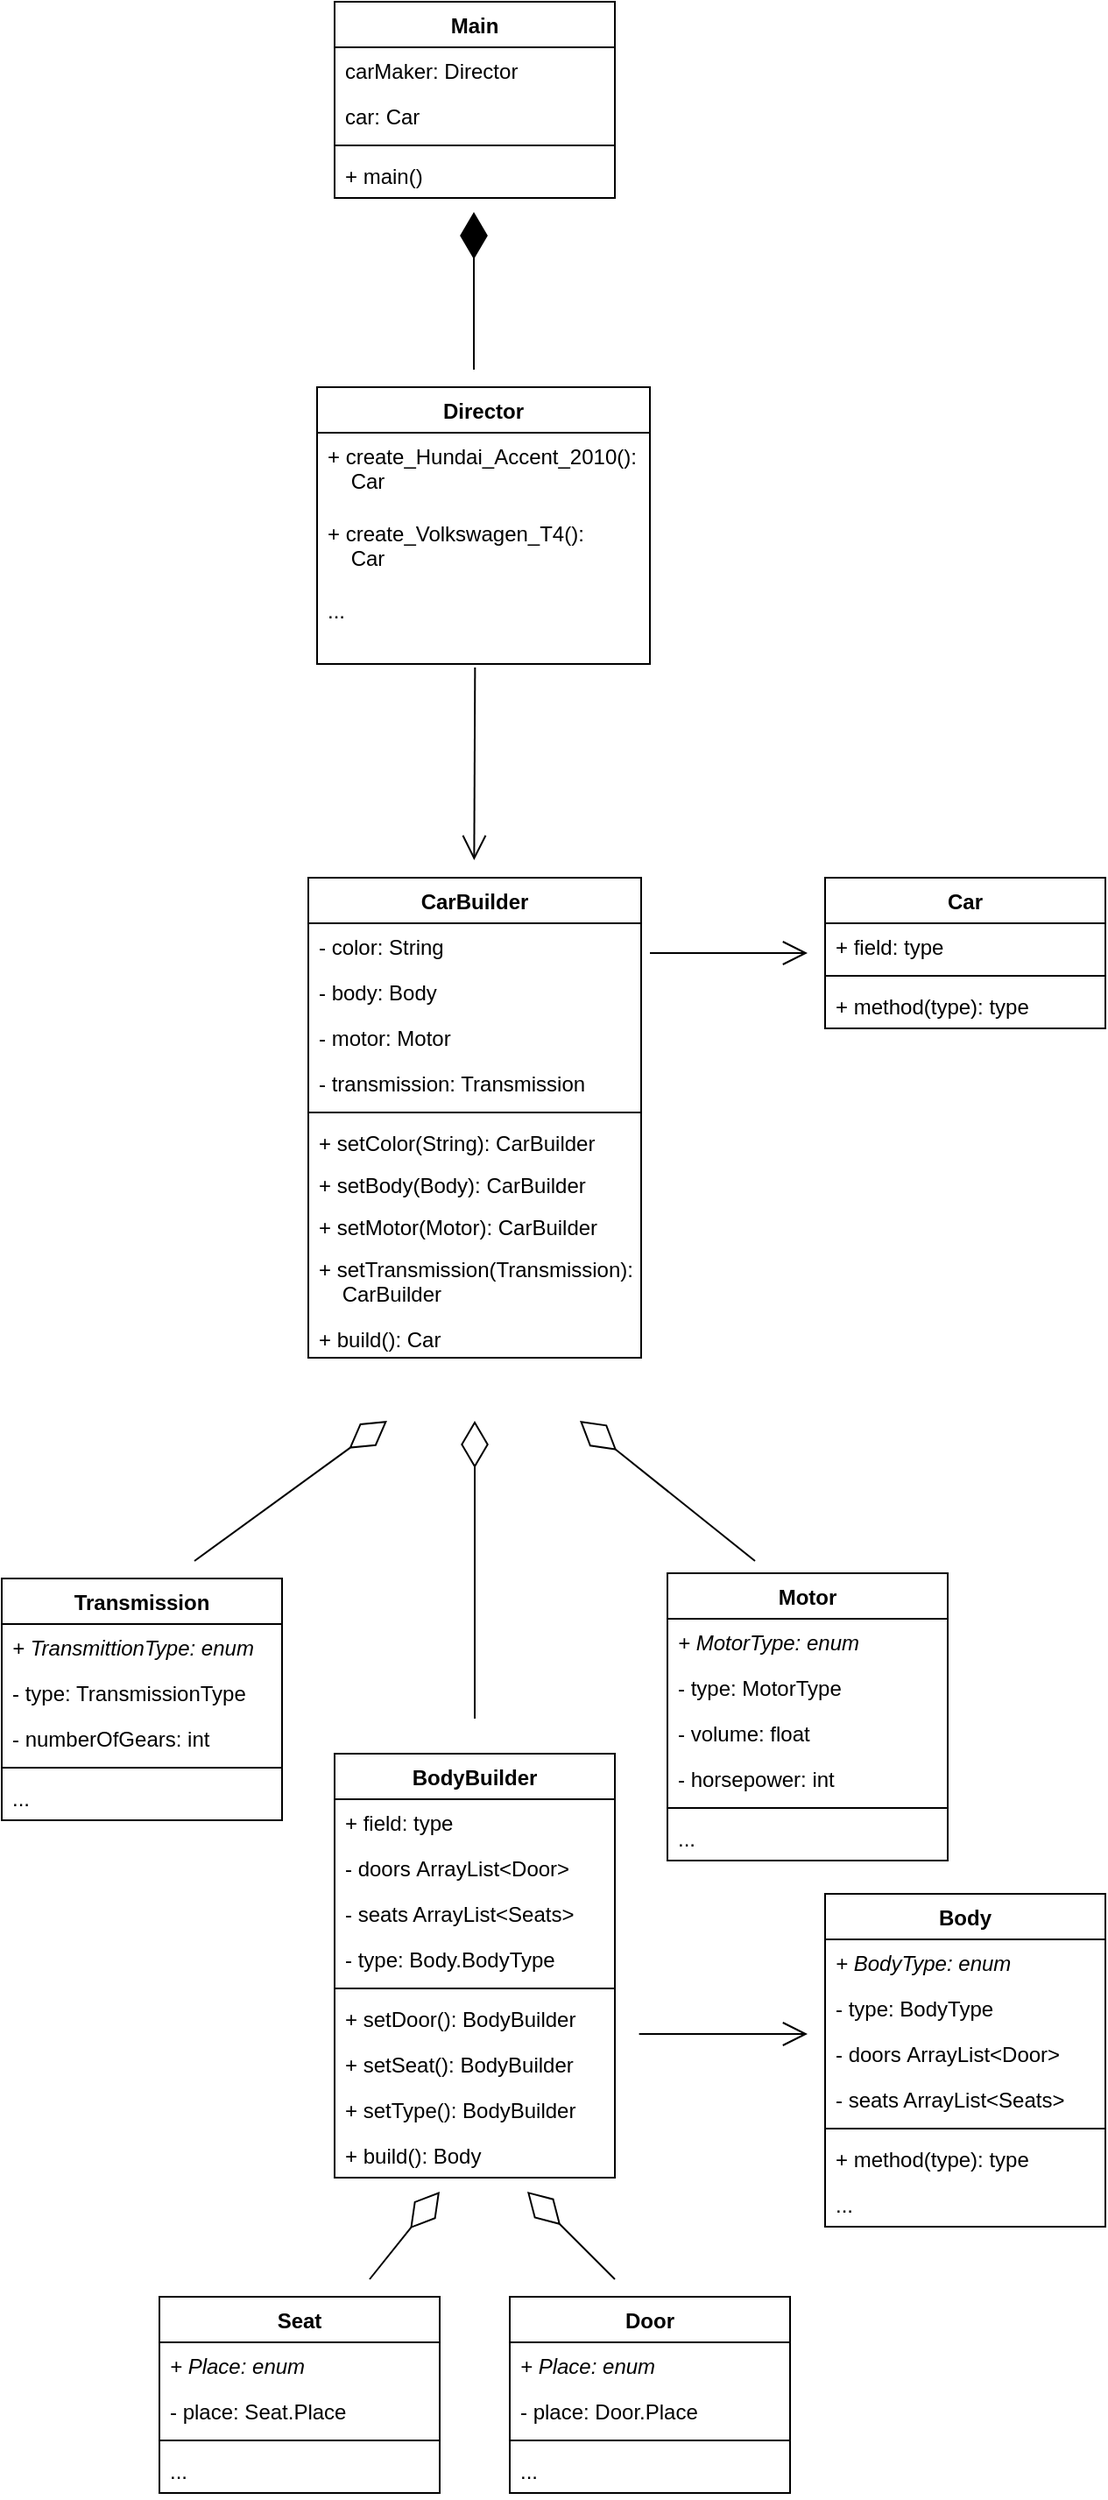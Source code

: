 <mxfile version="20.8.16" type="device"><diagram name="Сторінка-1" id="SHYuYKyLFLqbFbDcAj4R"><mxGraphModel dx="5267" dy="2942" grid="1" gridSize="10" guides="1" tooltips="1" connect="1" arrows="1" fold="1" page="1" pageScale="1" pageWidth="827" pageHeight="1169" math="0" shadow="0"><root><mxCell id="0"/><mxCell id="1" parent="0"/><mxCell id="UeWHhD4rsmKmG8diZlfo-1" value="Body" style="swimlane;fontStyle=1;align=center;verticalAlign=top;childLayout=stackLayout;horizontal=1;startSize=26;horizontalStack=0;resizeParent=1;resizeParentMax=0;resizeLast=0;collapsible=1;marginBottom=0;" vertex="1" parent="1"><mxGeometry x="80" y="820" width="160" height="190" as="geometry"/></mxCell><mxCell id="UeWHhD4rsmKmG8diZlfo-2" value="+ BodyType: enum" style="text;strokeColor=none;fillColor=none;align=left;verticalAlign=top;spacingLeft=4;spacingRight=4;overflow=hidden;rotatable=0;points=[[0,0.5],[1,0.5]];portConstraint=eastwest;fontStyle=2" vertex="1" parent="UeWHhD4rsmKmG8diZlfo-1"><mxGeometry y="26" width="160" height="26" as="geometry"/></mxCell><mxCell id="UeWHhD4rsmKmG8diZlfo-62" value="- type: BodyType" style="text;strokeColor=none;fillColor=none;align=left;verticalAlign=top;spacingLeft=4;spacingRight=4;overflow=hidden;rotatable=0;points=[[0,0.5],[1,0.5]];portConstraint=eastwest;fontStyle=0" vertex="1" parent="UeWHhD4rsmKmG8diZlfo-1"><mxGeometry y="52" width="160" height="26" as="geometry"/></mxCell><mxCell id="UeWHhD4rsmKmG8diZlfo-63" value="- doors ArrayList&lt;Door&gt; " style="text;strokeColor=none;fillColor=none;align=left;verticalAlign=top;spacingLeft=4;spacingRight=4;overflow=hidden;rotatable=0;points=[[0,0.5],[1,0.5]];portConstraint=eastwest;fontStyle=0" vertex="1" parent="UeWHhD4rsmKmG8diZlfo-1"><mxGeometry y="78" width="160" height="26" as="geometry"/></mxCell><mxCell id="UeWHhD4rsmKmG8diZlfo-64" value="- seats ArrayList&lt;Seats&gt; " style="text;strokeColor=none;fillColor=none;align=left;verticalAlign=top;spacingLeft=4;spacingRight=4;overflow=hidden;rotatable=0;points=[[0,0.5],[1,0.5]];portConstraint=eastwest;fontStyle=0" vertex="1" parent="UeWHhD4rsmKmG8diZlfo-1"><mxGeometry y="104" width="160" height="26" as="geometry"/></mxCell><mxCell id="UeWHhD4rsmKmG8diZlfo-3" value="" style="line;strokeWidth=1;fillColor=none;align=left;verticalAlign=middle;spacingTop=-1;spacingLeft=3;spacingRight=3;rotatable=0;labelPosition=right;points=[];portConstraint=eastwest;strokeColor=inherit;" vertex="1" parent="UeWHhD4rsmKmG8diZlfo-1"><mxGeometry y="130" width="160" height="8" as="geometry"/></mxCell><mxCell id="UeWHhD4rsmKmG8diZlfo-4" value="+ method(type): type" style="text;strokeColor=none;fillColor=none;align=left;verticalAlign=top;spacingLeft=4;spacingRight=4;overflow=hidden;rotatable=0;points=[[0,0.5],[1,0.5]];portConstraint=eastwest;" vertex="1" parent="UeWHhD4rsmKmG8diZlfo-1"><mxGeometry y="138" width="160" height="26" as="geometry"/></mxCell><mxCell id="UeWHhD4rsmKmG8diZlfo-65" value="..." style="text;strokeColor=none;fillColor=none;align=left;verticalAlign=top;spacingLeft=4;spacingRight=4;overflow=hidden;rotatable=0;points=[[0,0.5],[1,0.5]];portConstraint=eastwest;" vertex="1" parent="UeWHhD4rsmKmG8diZlfo-1"><mxGeometry y="164" width="160" height="26" as="geometry"/></mxCell><mxCell id="UeWHhD4rsmKmG8diZlfo-5" value="BodyBuilder" style="swimlane;fontStyle=1;align=center;verticalAlign=top;childLayout=stackLayout;horizontal=1;startSize=26;horizontalStack=0;resizeParent=1;resizeParentMax=0;resizeLast=0;collapsible=1;marginBottom=0;" vertex="1" parent="1"><mxGeometry x="-200" y="740" width="160" height="242" as="geometry"/></mxCell><mxCell id="UeWHhD4rsmKmG8diZlfo-6" value="+ field: type" style="text;strokeColor=none;fillColor=none;align=left;verticalAlign=top;spacingLeft=4;spacingRight=4;overflow=hidden;rotatable=0;points=[[0,0.5],[1,0.5]];portConstraint=eastwest;" vertex="1" parent="UeWHhD4rsmKmG8diZlfo-5"><mxGeometry y="26" width="160" height="26" as="geometry"/></mxCell><mxCell id="UeWHhD4rsmKmG8diZlfo-66" value="- doors ArrayList&lt;Door&gt; " style="text;strokeColor=none;fillColor=none;align=left;verticalAlign=top;spacingLeft=4;spacingRight=4;overflow=hidden;rotatable=0;points=[[0,0.5],[1,0.5]];portConstraint=eastwest;fontStyle=0" vertex="1" parent="UeWHhD4rsmKmG8diZlfo-5"><mxGeometry y="52" width="160" height="26" as="geometry"/></mxCell><mxCell id="UeWHhD4rsmKmG8diZlfo-67" value="- seats ArrayList&lt;Seats&gt; " style="text;strokeColor=none;fillColor=none;align=left;verticalAlign=top;spacingLeft=4;spacingRight=4;overflow=hidden;rotatable=0;points=[[0,0.5],[1,0.5]];portConstraint=eastwest;fontStyle=0" vertex="1" parent="UeWHhD4rsmKmG8diZlfo-5"><mxGeometry y="78" width="160" height="26" as="geometry"/></mxCell><mxCell id="UeWHhD4rsmKmG8diZlfo-68" value="- type: Body.BodyType" style="text;strokeColor=none;fillColor=none;align=left;verticalAlign=top;spacingLeft=4;spacingRight=4;overflow=hidden;rotatable=0;points=[[0,0.5],[1,0.5]];portConstraint=eastwest;fontStyle=0" vertex="1" parent="UeWHhD4rsmKmG8diZlfo-5"><mxGeometry y="104" width="160" height="26" as="geometry"/></mxCell><mxCell id="UeWHhD4rsmKmG8diZlfo-7" value="" style="line;strokeWidth=1;fillColor=none;align=left;verticalAlign=middle;spacingTop=-1;spacingLeft=3;spacingRight=3;rotatable=0;labelPosition=right;points=[];portConstraint=eastwest;strokeColor=inherit;" vertex="1" parent="UeWHhD4rsmKmG8diZlfo-5"><mxGeometry y="130" width="160" height="8" as="geometry"/></mxCell><mxCell id="UeWHhD4rsmKmG8diZlfo-8" value="+ setDoor(): BodyBuilder" style="text;strokeColor=none;fillColor=none;align=left;verticalAlign=top;spacingLeft=4;spacingRight=4;overflow=hidden;rotatable=0;points=[[0,0.5],[1,0.5]];portConstraint=eastwest;" vertex="1" parent="UeWHhD4rsmKmG8diZlfo-5"><mxGeometry y="138" width="160" height="26" as="geometry"/></mxCell><mxCell id="UeWHhD4rsmKmG8diZlfo-69" value="+ setSeat(): BodyBuilder" style="text;strokeColor=none;fillColor=none;align=left;verticalAlign=top;spacingLeft=4;spacingRight=4;overflow=hidden;rotatable=0;points=[[0,0.5],[1,0.5]];portConstraint=eastwest;" vertex="1" parent="UeWHhD4rsmKmG8diZlfo-5"><mxGeometry y="164" width="160" height="26" as="geometry"/></mxCell><mxCell id="UeWHhD4rsmKmG8diZlfo-70" value="+ setType(): BodyBuilder" style="text;strokeColor=none;fillColor=none;align=left;verticalAlign=top;spacingLeft=4;spacingRight=4;overflow=hidden;rotatable=0;points=[[0,0.5],[1,0.5]];portConstraint=eastwest;" vertex="1" parent="UeWHhD4rsmKmG8diZlfo-5"><mxGeometry y="190" width="160" height="26" as="geometry"/></mxCell><mxCell id="UeWHhD4rsmKmG8diZlfo-71" value="+ build(): Body" style="text;strokeColor=none;fillColor=none;align=left;verticalAlign=top;spacingLeft=4;spacingRight=4;overflow=hidden;rotatable=0;points=[[0,0.5],[1,0.5]];portConstraint=eastwest;" vertex="1" parent="UeWHhD4rsmKmG8diZlfo-5"><mxGeometry y="216" width="160" height="26" as="geometry"/></mxCell><mxCell id="UeWHhD4rsmKmG8diZlfo-9" value="Car" style="swimlane;fontStyle=1;align=center;verticalAlign=top;childLayout=stackLayout;horizontal=1;startSize=26;horizontalStack=0;resizeParent=1;resizeParentMax=0;resizeLast=0;collapsible=1;marginBottom=0;" vertex="1" parent="1"><mxGeometry x="80" y="240" width="160" height="86" as="geometry"/></mxCell><mxCell id="UeWHhD4rsmKmG8diZlfo-10" value="+ field: type" style="text;strokeColor=none;fillColor=none;align=left;verticalAlign=top;spacingLeft=4;spacingRight=4;overflow=hidden;rotatable=0;points=[[0,0.5],[1,0.5]];portConstraint=eastwest;" vertex="1" parent="UeWHhD4rsmKmG8diZlfo-9"><mxGeometry y="26" width="160" height="26" as="geometry"/></mxCell><mxCell id="UeWHhD4rsmKmG8diZlfo-11" value="" style="line;strokeWidth=1;fillColor=none;align=left;verticalAlign=middle;spacingTop=-1;spacingLeft=3;spacingRight=3;rotatable=0;labelPosition=right;points=[];portConstraint=eastwest;strokeColor=inherit;" vertex="1" parent="UeWHhD4rsmKmG8diZlfo-9"><mxGeometry y="52" width="160" height="8" as="geometry"/></mxCell><mxCell id="UeWHhD4rsmKmG8diZlfo-12" value="+ method(type): type" style="text;strokeColor=none;fillColor=none;align=left;verticalAlign=top;spacingLeft=4;spacingRight=4;overflow=hidden;rotatable=0;points=[[0,0.5],[1,0.5]];portConstraint=eastwest;" vertex="1" parent="UeWHhD4rsmKmG8diZlfo-9"><mxGeometry y="60" width="160" height="26" as="geometry"/></mxCell><mxCell id="UeWHhD4rsmKmG8diZlfo-13" value="CarBuilder" style="swimlane;fontStyle=1;align=center;verticalAlign=top;childLayout=stackLayout;horizontal=1;startSize=26;horizontalStack=0;resizeParent=1;resizeParentMax=0;resizeLast=0;collapsible=1;marginBottom=0;" vertex="1" parent="1"><mxGeometry x="-215" y="240" width="190" height="274" as="geometry"/></mxCell><mxCell id="UeWHhD4rsmKmG8diZlfo-14" value="- color: String" style="text;strokeColor=none;fillColor=none;align=left;verticalAlign=top;spacingLeft=4;spacingRight=4;overflow=hidden;rotatable=0;points=[[0,0.5],[1,0.5]];portConstraint=eastwest;" vertex="1" parent="UeWHhD4rsmKmG8diZlfo-13"><mxGeometry y="26" width="190" height="26" as="geometry"/></mxCell><mxCell id="UeWHhD4rsmKmG8diZlfo-54" value="- body: Body" style="text;strokeColor=none;fillColor=none;align=left;verticalAlign=top;spacingLeft=4;spacingRight=4;overflow=hidden;rotatable=0;points=[[0,0.5],[1,0.5]];portConstraint=eastwest;" vertex="1" parent="UeWHhD4rsmKmG8diZlfo-13"><mxGeometry y="52" width="190" height="26" as="geometry"/></mxCell><mxCell id="UeWHhD4rsmKmG8diZlfo-55" value="- motor: Motor" style="text;strokeColor=none;fillColor=none;align=left;verticalAlign=top;spacingLeft=4;spacingRight=4;overflow=hidden;rotatable=0;points=[[0,0.5],[1,0.5]];portConstraint=eastwest;" vertex="1" parent="UeWHhD4rsmKmG8diZlfo-13"><mxGeometry y="78" width="190" height="26" as="geometry"/></mxCell><mxCell id="UeWHhD4rsmKmG8diZlfo-56" value="- transmission: Transmission" style="text;strokeColor=none;fillColor=none;align=left;verticalAlign=top;spacingLeft=4;spacingRight=4;overflow=hidden;rotatable=0;points=[[0,0.5],[1,0.5]];portConstraint=eastwest;" vertex="1" parent="UeWHhD4rsmKmG8diZlfo-13"><mxGeometry y="104" width="190" height="26" as="geometry"/></mxCell><mxCell id="UeWHhD4rsmKmG8diZlfo-15" value="" style="line;strokeWidth=1;fillColor=none;align=left;verticalAlign=middle;spacingTop=-1;spacingLeft=3;spacingRight=3;rotatable=0;labelPosition=right;points=[];portConstraint=eastwest;strokeColor=inherit;" vertex="1" parent="UeWHhD4rsmKmG8diZlfo-13"><mxGeometry y="130" width="190" height="8" as="geometry"/></mxCell><mxCell id="UeWHhD4rsmKmG8diZlfo-16" value="+ setColor(String): CarBuilder" style="text;strokeColor=none;fillColor=none;align=left;verticalAlign=top;spacingLeft=4;spacingRight=4;overflow=hidden;rotatable=0;points=[[0,0.5],[1,0.5]];portConstraint=eastwest;" vertex="1" parent="UeWHhD4rsmKmG8diZlfo-13"><mxGeometry y="138" width="190" height="24" as="geometry"/></mxCell><mxCell id="UeWHhD4rsmKmG8diZlfo-57" value="+ setBody(Body): CarBuilder" style="text;strokeColor=none;fillColor=none;align=left;verticalAlign=top;spacingLeft=4;spacingRight=4;overflow=hidden;rotatable=0;points=[[0,0.5],[1,0.5]];portConstraint=eastwest;" vertex="1" parent="UeWHhD4rsmKmG8diZlfo-13"><mxGeometry y="162" width="190" height="24" as="geometry"/></mxCell><mxCell id="UeWHhD4rsmKmG8diZlfo-58" value="+ setMotor(Motor): CarBuilder" style="text;strokeColor=none;fillColor=none;align=left;verticalAlign=top;spacingLeft=4;spacingRight=4;overflow=hidden;rotatable=0;points=[[0,0.5],[1,0.5]];portConstraint=eastwest;" vertex="1" parent="UeWHhD4rsmKmG8diZlfo-13"><mxGeometry y="186" width="190" height="24" as="geometry"/></mxCell><mxCell id="UeWHhD4rsmKmG8diZlfo-60" value="+ setTransmission(Transmission): &#10;    CarBuilder" style="text;strokeColor=none;fillColor=none;align=left;verticalAlign=top;spacingLeft=4;spacingRight=4;overflow=hidden;rotatable=0;points=[[0,0.5],[1,0.5]];portConstraint=eastwest;" vertex="1" parent="UeWHhD4rsmKmG8diZlfo-13"><mxGeometry y="210" width="190" height="40" as="geometry"/></mxCell><mxCell id="UeWHhD4rsmKmG8diZlfo-61" value="+ build(): Car" style="text;strokeColor=none;fillColor=none;align=left;verticalAlign=top;spacingLeft=4;spacingRight=4;overflow=hidden;rotatable=0;points=[[0,0.5],[1,0.5]];portConstraint=eastwest;" vertex="1" parent="UeWHhD4rsmKmG8diZlfo-13"><mxGeometry y="250" width="190" height="24" as="geometry"/></mxCell><mxCell id="UeWHhD4rsmKmG8diZlfo-17" value="Director" style="swimlane;fontStyle=1;align=center;verticalAlign=top;childLayout=stackLayout;horizontal=1;startSize=26;horizontalStack=0;resizeParent=1;resizeParentMax=0;resizeLast=0;collapsible=1;marginBottom=0;" vertex="1" parent="1"><mxGeometry x="-210" y="-40" width="190" height="158" as="geometry"/></mxCell><mxCell id="UeWHhD4rsmKmG8diZlfo-20" value="+ create_Hundai_Accent_2010():&#10;    Car" style="text;strokeColor=none;fillColor=none;align=left;verticalAlign=top;spacingLeft=4;spacingRight=4;overflow=hidden;rotatable=0;points=[[0,0.5],[1,0.5]];portConstraint=eastwest;" vertex="1" parent="UeWHhD4rsmKmG8diZlfo-17"><mxGeometry y="26" width="190" height="44" as="geometry"/></mxCell><mxCell id="UeWHhD4rsmKmG8diZlfo-52" value="+ create_Volkswagen_T4():&#10;    Car" style="text;strokeColor=none;fillColor=none;align=left;verticalAlign=top;spacingLeft=4;spacingRight=4;overflow=hidden;rotatable=0;points=[[0,0.5],[1,0.5]];portConstraint=eastwest;" vertex="1" parent="UeWHhD4rsmKmG8diZlfo-17"><mxGeometry y="70" width="190" height="44" as="geometry"/></mxCell><mxCell id="UeWHhD4rsmKmG8diZlfo-53" value="..." style="text;strokeColor=none;fillColor=none;align=left;verticalAlign=top;spacingLeft=4;spacingRight=4;overflow=hidden;rotatable=0;points=[[0,0.5],[1,0.5]];portConstraint=eastwest;" vertex="1" parent="UeWHhD4rsmKmG8diZlfo-17"><mxGeometry y="114" width="190" height="44" as="geometry"/></mxCell><mxCell id="UeWHhD4rsmKmG8diZlfo-21" value="Door" style="swimlane;fontStyle=1;align=center;verticalAlign=top;childLayout=stackLayout;horizontal=1;startSize=26;horizontalStack=0;resizeParent=1;resizeParentMax=0;resizeLast=0;collapsible=1;marginBottom=0;" vertex="1" parent="1"><mxGeometry x="-100" y="1050" width="160" height="112" as="geometry"/></mxCell><mxCell id="UeWHhD4rsmKmG8diZlfo-73" value="+ Place: enum" style="text;strokeColor=none;fillColor=none;align=left;verticalAlign=top;spacingLeft=4;spacingRight=4;overflow=hidden;rotatable=0;points=[[0,0.5],[1,0.5]];portConstraint=eastwest;fontStyle=2" vertex="1" parent="UeWHhD4rsmKmG8diZlfo-21"><mxGeometry y="26" width="160" height="26" as="geometry"/></mxCell><mxCell id="UeWHhD4rsmKmG8diZlfo-75" value="- place: Door.Place" style="text;strokeColor=none;fillColor=none;align=left;verticalAlign=top;spacingLeft=4;spacingRight=4;overflow=hidden;rotatable=0;points=[[0,0.5],[1,0.5]];portConstraint=eastwest;fontStyle=0" vertex="1" parent="UeWHhD4rsmKmG8diZlfo-21"><mxGeometry y="52" width="160" height="26" as="geometry"/></mxCell><mxCell id="UeWHhD4rsmKmG8diZlfo-23" value="" style="line;strokeWidth=1;fillColor=none;align=left;verticalAlign=middle;spacingTop=-1;spacingLeft=3;spacingRight=3;rotatable=0;labelPosition=right;points=[];portConstraint=eastwest;strokeColor=inherit;" vertex="1" parent="UeWHhD4rsmKmG8diZlfo-21"><mxGeometry y="78" width="160" height="8" as="geometry"/></mxCell><mxCell id="UeWHhD4rsmKmG8diZlfo-24" value="..." style="text;strokeColor=none;fillColor=none;align=left;verticalAlign=top;spacingLeft=4;spacingRight=4;overflow=hidden;rotatable=0;points=[[0,0.5],[1,0.5]];portConstraint=eastwest;" vertex="1" parent="UeWHhD4rsmKmG8diZlfo-21"><mxGeometry y="86" width="160" height="26" as="geometry"/></mxCell><mxCell id="UeWHhD4rsmKmG8diZlfo-25" value="Seat" style="swimlane;fontStyle=1;align=center;verticalAlign=top;childLayout=stackLayout;horizontal=1;startSize=26;horizontalStack=0;resizeParent=1;resizeParentMax=0;resizeLast=0;collapsible=1;marginBottom=0;" vertex="1" parent="1"><mxGeometry x="-300" y="1050" width="160" height="112" as="geometry"/></mxCell><mxCell id="UeWHhD4rsmKmG8diZlfo-72" value="+ Place: enum" style="text;strokeColor=none;fillColor=none;align=left;verticalAlign=top;spacingLeft=4;spacingRight=4;overflow=hidden;rotatable=0;points=[[0,0.5],[1,0.5]];portConstraint=eastwest;fontStyle=2" vertex="1" parent="UeWHhD4rsmKmG8diZlfo-25"><mxGeometry y="26" width="160" height="26" as="geometry"/></mxCell><mxCell id="UeWHhD4rsmKmG8diZlfo-95" value="" style="endArrow=diamondThin;endFill=0;endSize=24;html=1;rounded=0;" edge="1" parent="UeWHhD4rsmKmG8diZlfo-25"><mxGeometry width="160" relative="1" as="geometry"><mxPoint x="120" y="-10" as="sourcePoint"/><mxPoint x="160" y="-60" as="targetPoint"/></mxGeometry></mxCell><mxCell id="UeWHhD4rsmKmG8diZlfo-74" value="- place: Seat.Place" style="text;strokeColor=none;fillColor=none;align=left;verticalAlign=top;spacingLeft=4;spacingRight=4;overflow=hidden;rotatable=0;points=[[0,0.5],[1,0.5]];portConstraint=eastwest;fontStyle=0" vertex="1" parent="UeWHhD4rsmKmG8diZlfo-25"><mxGeometry y="52" width="160" height="26" as="geometry"/></mxCell><mxCell id="UeWHhD4rsmKmG8diZlfo-27" value="" style="line;strokeWidth=1;fillColor=none;align=left;verticalAlign=middle;spacingTop=-1;spacingLeft=3;spacingRight=3;rotatable=0;labelPosition=right;points=[];portConstraint=eastwest;strokeColor=inherit;" vertex="1" parent="UeWHhD4rsmKmG8diZlfo-25"><mxGeometry y="78" width="160" height="8" as="geometry"/></mxCell><mxCell id="UeWHhD4rsmKmG8diZlfo-28" value="..." style="text;strokeColor=none;fillColor=none;align=left;verticalAlign=top;spacingLeft=4;spacingRight=4;overflow=hidden;rotatable=0;points=[[0,0.5],[1,0.5]];portConstraint=eastwest;" vertex="1" parent="UeWHhD4rsmKmG8diZlfo-25"><mxGeometry y="86" width="160" height="26" as="geometry"/></mxCell><mxCell id="UeWHhD4rsmKmG8diZlfo-33" value="Transmission" style="swimlane;fontStyle=1;align=center;verticalAlign=top;childLayout=stackLayout;horizontal=1;startSize=26;horizontalStack=0;resizeParent=1;resizeParentMax=0;resizeLast=0;collapsible=1;marginBottom=0;" vertex="1" parent="1"><mxGeometry x="-390" y="640" width="160" height="138" as="geometry"/></mxCell><mxCell id="UeWHhD4rsmKmG8diZlfo-76" value="+ TransmittionType: enum" style="text;strokeColor=none;fillColor=none;align=left;verticalAlign=top;spacingLeft=4;spacingRight=4;overflow=hidden;rotatable=0;points=[[0,0.5],[1,0.5]];portConstraint=eastwest;fontStyle=2" vertex="1" parent="UeWHhD4rsmKmG8diZlfo-33"><mxGeometry y="26" width="160" height="26" as="geometry"/></mxCell><mxCell id="UeWHhD4rsmKmG8diZlfo-77" value="- type: TransmissionType" style="text;strokeColor=none;fillColor=none;align=left;verticalAlign=top;spacingLeft=4;spacingRight=4;overflow=hidden;rotatable=0;points=[[0,0.5],[1,0.5]];portConstraint=eastwest;fontStyle=0" vertex="1" parent="UeWHhD4rsmKmG8diZlfo-33"><mxGeometry y="52" width="160" height="26" as="geometry"/></mxCell><mxCell id="UeWHhD4rsmKmG8diZlfo-78" value="- numberOfGears: int" style="text;strokeColor=none;fillColor=none;align=left;verticalAlign=top;spacingLeft=4;spacingRight=4;overflow=hidden;rotatable=0;points=[[0,0.5],[1,0.5]];portConstraint=eastwest;fontStyle=0" vertex="1" parent="UeWHhD4rsmKmG8diZlfo-33"><mxGeometry y="78" width="160" height="26" as="geometry"/></mxCell><mxCell id="UeWHhD4rsmKmG8diZlfo-35" value="" style="line;strokeWidth=1;fillColor=none;align=left;verticalAlign=middle;spacingTop=-1;spacingLeft=3;spacingRight=3;rotatable=0;labelPosition=right;points=[];portConstraint=eastwest;strokeColor=inherit;" vertex="1" parent="UeWHhD4rsmKmG8diZlfo-33"><mxGeometry y="104" width="160" height="8" as="geometry"/></mxCell><mxCell id="UeWHhD4rsmKmG8diZlfo-36" value="..." style="text;strokeColor=none;fillColor=none;align=left;verticalAlign=top;spacingLeft=4;spacingRight=4;overflow=hidden;rotatable=0;points=[[0,0.5],[1,0.5]];portConstraint=eastwest;" vertex="1" parent="UeWHhD4rsmKmG8diZlfo-33"><mxGeometry y="112" width="160" height="26" as="geometry"/></mxCell><mxCell id="UeWHhD4rsmKmG8diZlfo-37" value="Main" style="swimlane;fontStyle=1;align=center;verticalAlign=top;childLayout=stackLayout;horizontal=1;startSize=26;horizontalStack=0;resizeParent=1;resizeParentMax=0;resizeLast=0;collapsible=1;marginBottom=0;" vertex="1" parent="1"><mxGeometry x="-200" y="-260" width="160" height="112" as="geometry"/></mxCell><mxCell id="UeWHhD4rsmKmG8diZlfo-38" value="carMaker: Director" style="text;strokeColor=none;fillColor=none;align=left;verticalAlign=top;spacingLeft=4;spacingRight=4;overflow=hidden;rotatable=0;points=[[0,0.5],[1,0.5]];portConstraint=eastwest;" vertex="1" parent="UeWHhD4rsmKmG8diZlfo-37"><mxGeometry y="26" width="160" height="26" as="geometry"/></mxCell><mxCell id="UeWHhD4rsmKmG8diZlfo-50" value="car: Car" style="text;strokeColor=none;fillColor=none;align=left;verticalAlign=top;spacingLeft=4;spacingRight=4;overflow=hidden;rotatable=0;points=[[0,0.5],[1,0.5]];portConstraint=eastwest;" vertex="1" parent="UeWHhD4rsmKmG8diZlfo-37"><mxGeometry y="52" width="160" height="26" as="geometry"/></mxCell><mxCell id="UeWHhD4rsmKmG8diZlfo-39" value="" style="line;strokeWidth=1;fillColor=none;align=left;verticalAlign=middle;spacingTop=-1;spacingLeft=3;spacingRight=3;rotatable=0;labelPosition=right;points=[];portConstraint=eastwest;strokeColor=inherit;" vertex="1" parent="UeWHhD4rsmKmG8diZlfo-37"><mxGeometry y="78" width="160" height="8" as="geometry"/></mxCell><mxCell id="UeWHhD4rsmKmG8diZlfo-51" value="+ main()" style="text;strokeColor=none;fillColor=none;align=left;verticalAlign=top;spacingLeft=4;spacingRight=4;overflow=hidden;rotatable=0;points=[[0,0.5],[1,0.5]];portConstraint=eastwest;" vertex="1" parent="UeWHhD4rsmKmG8diZlfo-37"><mxGeometry y="86" width="160" height="26" as="geometry"/></mxCell><mxCell id="UeWHhD4rsmKmG8diZlfo-41" value="" style="endArrow=open;endFill=1;endSize=12;html=1;rounded=0;" edge="1" parent="1"><mxGeometry width="160" relative="1" as="geometry"><mxPoint x="-20" y="283" as="sourcePoint"/><mxPoint x="70" y="283" as="targetPoint"/></mxGeometry></mxCell><mxCell id="UeWHhD4rsmKmG8diZlfo-42" value="" style="endArrow=open;endFill=1;endSize=12;html=1;rounded=0;" edge="1" parent="1"><mxGeometry width="160" relative="1" as="geometry"><mxPoint x="-119.83" y="120" as="sourcePoint"/><mxPoint x="-120.33" y="230" as="targetPoint"/></mxGeometry></mxCell><mxCell id="UeWHhD4rsmKmG8diZlfo-43" value="" style="endArrow=diamondThin;endFill=1;endSize=24;html=1;rounded=0;" edge="1" parent="1"><mxGeometry width="160" relative="1" as="geometry"><mxPoint x="-120.5" y="-50" as="sourcePoint"/><mxPoint x="-120.5" y="-140" as="targetPoint"/></mxGeometry></mxCell><mxCell id="UeWHhD4rsmKmG8diZlfo-45" value="" style="endArrow=diamondThin;endFill=0;endSize=24;html=1;rounded=0;" edge="1" parent="1"><mxGeometry width="160" relative="1" as="geometry"><mxPoint x="-280" y="630" as="sourcePoint"/><mxPoint x="-170" y="550" as="targetPoint"/></mxGeometry></mxCell><mxCell id="UeWHhD4rsmKmG8diZlfo-47" value="" style="endArrow=open;endFill=1;endSize=12;html=1;rounded=0;" edge="1" parent="1"><mxGeometry width="160" relative="1" as="geometry"><mxPoint x="-26.18" y="900" as="sourcePoint"/><mxPoint x="70" y="900" as="targetPoint"/></mxGeometry></mxCell><mxCell id="UeWHhD4rsmKmG8diZlfo-48" value="" style="endArrow=diamondThin;endFill=0;endSize=24;html=1;rounded=0;" edge="1" parent="1"><mxGeometry width="160" relative="1" as="geometry"><mxPoint x="40" y="630" as="sourcePoint"/><mxPoint x="-60" y="550" as="targetPoint"/></mxGeometry></mxCell><mxCell id="UeWHhD4rsmKmG8diZlfo-49" value="" style="endArrow=diamondThin;endFill=0;endSize=24;html=1;rounded=0;" edge="1" parent="1"><mxGeometry width="160" relative="1" as="geometry"><mxPoint x="-120" y="720" as="sourcePoint"/><mxPoint x="-120" y="550" as="targetPoint"/></mxGeometry></mxCell><mxCell id="UeWHhD4rsmKmG8diZlfo-87" value="Motor" style="swimlane;fontStyle=1;align=center;verticalAlign=top;childLayout=stackLayout;horizontal=1;startSize=26;horizontalStack=0;resizeParent=1;resizeParentMax=0;resizeLast=0;collapsible=1;marginBottom=0;" vertex="1" parent="1"><mxGeometry x="-10" y="637" width="160" height="164" as="geometry"/></mxCell><mxCell id="UeWHhD4rsmKmG8diZlfo-88" value="+ MotorType: enum" style="text;strokeColor=none;fillColor=none;align=left;verticalAlign=top;spacingLeft=4;spacingRight=4;overflow=hidden;rotatable=0;points=[[0,0.5],[1,0.5]];portConstraint=eastwest;fontStyle=2" vertex="1" parent="UeWHhD4rsmKmG8diZlfo-87"><mxGeometry y="26" width="160" height="26" as="geometry"/></mxCell><mxCell id="UeWHhD4rsmKmG8diZlfo-89" value="- type: MotorType" style="text;strokeColor=none;fillColor=none;align=left;verticalAlign=top;spacingLeft=4;spacingRight=4;overflow=hidden;rotatable=0;points=[[0,0.5],[1,0.5]];portConstraint=eastwest;fontStyle=0" vertex="1" parent="UeWHhD4rsmKmG8diZlfo-87"><mxGeometry y="52" width="160" height="26" as="geometry"/></mxCell><mxCell id="UeWHhD4rsmKmG8diZlfo-90" value="- volume: float" style="text;strokeColor=none;fillColor=none;align=left;verticalAlign=top;spacingLeft=4;spacingRight=4;overflow=hidden;rotatable=0;points=[[0,0.5],[1,0.5]];portConstraint=eastwest;fontStyle=0" vertex="1" parent="UeWHhD4rsmKmG8diZlfo-87"><mxGeometry y="78" width="160" height="26" as="geometry"/></mxCell><mxCell id="UeWHhD4rsmKmG8diZlfo-93" value="- horsepower: int" style="text;strokeColor=none;fillColor=none;align=left;verticalAlign=top;spacingLeft=4;spacingRight=4;overflow=hidden;rotatable=0;points=[[0,0.5],[1,0.5]];portConstraint=eastwest;fontStyle=0" vertex="1" parent="UeWHhD4rsmKmG8diZlfo-87"><mxGeometry y="104" width="160" height="26" as="geometry"/></mxCell><mxCell id="UeWHhD4rsmKmG8diZlfo-91" value="" style="line;strokeWidth=1;fillColor=none;align=left;verticalAlign=middle;spacingTop=-1;spacingLeft=3;spacingRight=3;rotatable=0;labelPosition=right;points=[];portConstraint=eastwest;strokeColor=inherit;" vertex="1" parent="UeWHhD4rsmKmG8diZlfo-87"><mxGeometry y="130" width="160" height="8" as="geometry"/></mxCell><mxCell id="UeWHhD4rsmKmG8diZlfo-92" value="..." style="text;strokeColor=none;fillColor=none;align=left;verticalAlign=top;spacingLeft=4;spacingRight=4;overflow=hidden;rotatable=0;points=[[0,0.5],[1,0.5]];portConstraint=eastwest;" vertex="1" parent="UeWHhD4rsmKmG8diZlfo-87"><mxGeometry y="138" width="160" height="26" as="geometry"/></mxCell><mxCell id="UeWHhD4rsmKmG8diZlfo-96" value="" style="endArrow=diamondThin;endFill=0;endSize=24;html=1;rounded=0;" edge="1" parent="1"><mxGeometry width="160" relative="1" as="geometry"><mxPoint x="-40" y="1040" as="sourcePoint"/><mxPoint x="-90" y="990" as="targetPoint"/></mxGeometry></mxCell></root></mxGraphModel></diagram></mxfile>
